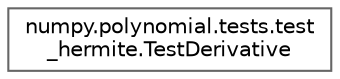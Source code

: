 digraph "Graphical Class Hierarchy"
{
 // LATEX_PDF_SIZE
  bgcolor="transparent";
  edge [fontname=Helvetica,fontsize=10,labelfontname=Helvetica,labelfontsize=10];
  node [fontname=Helvetica,fontsize=10,shape=box,height=0.2,width=0.4];
  rankdir="LR";
  Node0 [id="Node000000",label="numpy.polynomial.tests.test\l_hermite.TestDerivative",height=0.2,width=0.4,color="grey40", fillcolor="white", style="filled",URL="$d0/d5f/classnumpy_1_1polynomial_1_1tests_1_1test__hermite_1_1TestDerivative.html",tooltip=" "];
}
